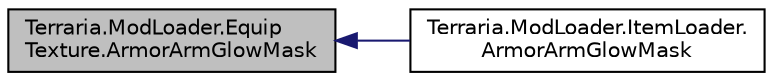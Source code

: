 digraph "Terraria.ModLoader.EquipTexture.ArmorArmGlowMask"
{
  edge [fontname="Helvetica",fontsize="10",labelfontname="Helvetica",labelfontsize="10"];
  node [fontname="Helvetica",fontsize="10",shape=record];
  rankdir="LR";
  Node1 [label="Terraria.ModLoader.Equip\lTexture.ArmorArmGlowMask",height=0.2,width=0.4,color="black", fillcolor="grey75", style="filled", fontcolor="black"];
  Node1 -> Node2 [dir="back",color="midnightblue",fontsize="10",style="solid",fontname="Helvetica"];
  Node2 [label="Terraria.ModLoader.ItemLoader.\lArmorArmGlowMask",height=0.2,width=0.4,color="black", fillcolor="white", style="filled",URL="$class_terraria_1_1_mod_loader_1_1_item_loader.html#afc7a52d4db0c80643c9537cf6d6cf653",tooltip="Calls the item&#39;s body equipment texture&#39;s ArmorArmGlowMask hook, then all GlobalItem.ArmorArmGlowMask hooks. "];
}
